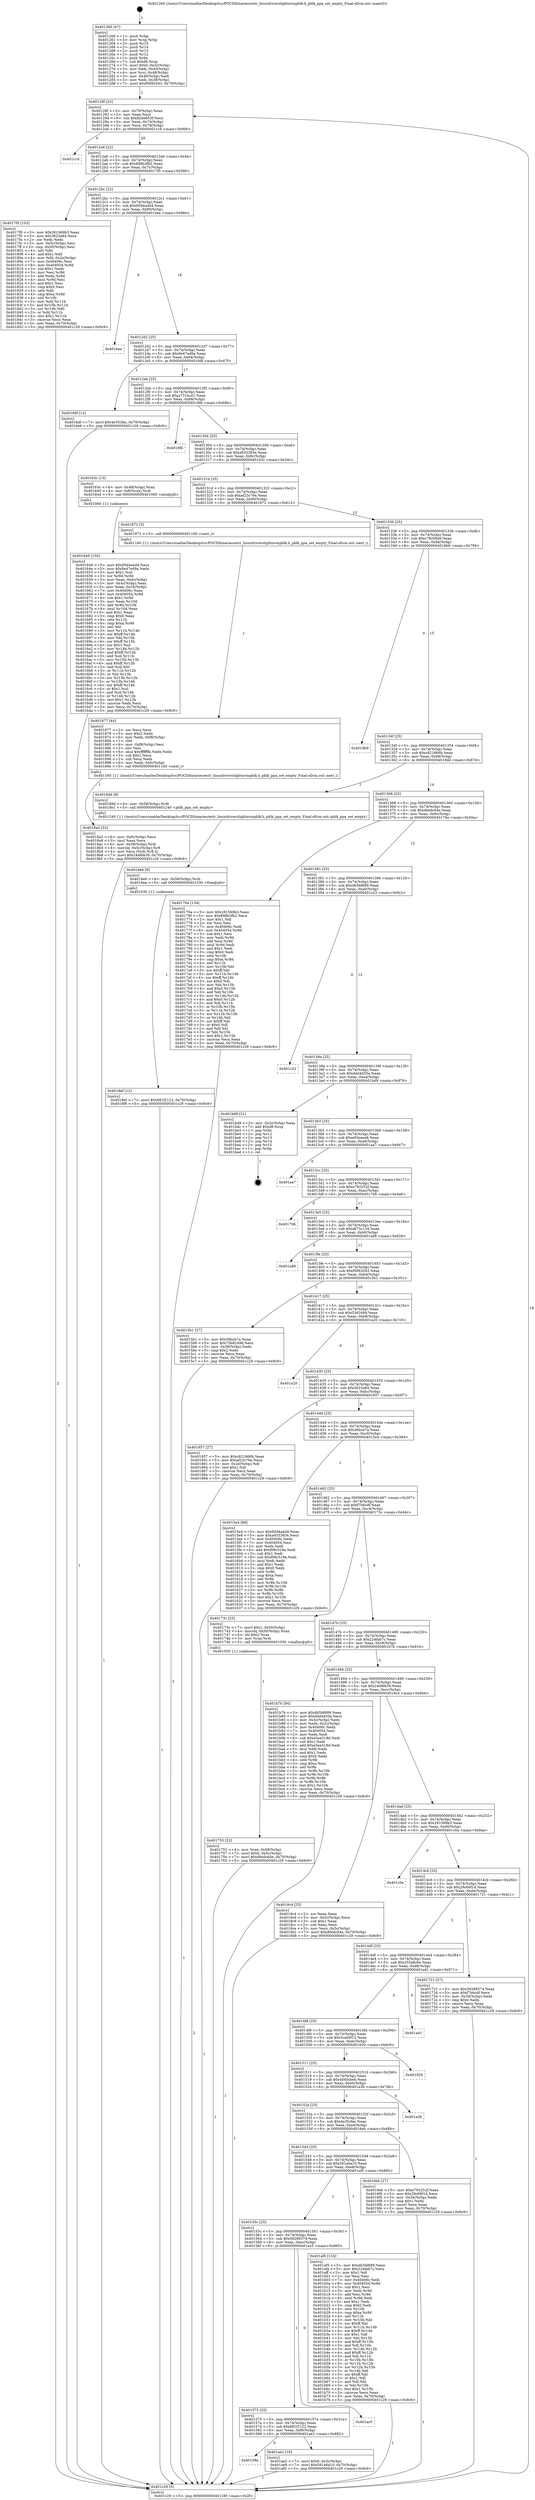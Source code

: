 digraph "0x401260" {
  label = "0x401260 (/mnt/c/Users/mathe/Desktop/tcc/POCII/binaries/extr_linuxdriverslightnvmpblk.h_pblk_ppa_set_empty_Final-ollvm.out::main(0))"
  labelloc = "t"
  node[shape=record]

  Entry [label="",width=0.3,height=0.3,shape=circle,fillcolor=black,style=filled]
  "0x40128f" [label="{
     0x40128f [23]\l
     | [instrs]\l
     &nbsp;&nbsp;0x40128f \<+3\>: mov -0x70(%rbp),%eax\l
     &nbsp;&nbsp;0x401292 \<+2\>: mov %eax,%ecx\l
     &nbsp;&nbsp;0x401294 \<+6\>: sub $0x82eb653f,%ecx\l
     &nbsp;&nbsp;0x40129a \<+3\>: mov %eax,-0x74(%rbp)\l
     &nbsp;&nbsp;0x40129d \<+3\>: mov %ecx,-0x78(%rbp)\l
     &nbsp;&nbsp;0x4012a0 \<+6\>: je 0000000000401c16 \<main+0x9b6\>\l
  }"]
  "0x401c16" [label="{
     0x401c16\l
  }", style=dashed]
  "0x4012a6" [label="{
     0x4012a6 [22]\l
     | [instrs]\l
     &nbsp;&nbsp;0x4012a6 \<+5\>: jmp 00000000004012ab \<main+0x4b\>\l
     &nbsp;&nbsp;0x4012ab \<+3\>: mov -0x74(%rbp),%eax\l
     &nbsp;&nbsp;0x4012ae \<+5\>: sub $0x898b3fb2,%eax\l
     &nbsp;&nbsp;0x4012b3 \<+3\>: mov %eax,-0x7c(%rbp)\l
     &nbsp;&nbsp;0x4012b6 \<+6\>: je 00000000004017f0 \<main+0x590\>\l
  }"]
  Exit [label="",width=0.3,height=0.3,shape=circle,fillcolor=black,style=filled,peripheries=2]
  "0x4017f0" [label="{
     0x4017f0 [103]\l
     | [instrs]\l
     &nbsp;&nbsp;0x4017f0 \<+5\>: mov $0x281569b3,%eax\l
     &nbsp;&nbsp;0x4017f5 \<+5\>: mov $0x3625a84,%ecx\l
     &nbsp;&nbsp;0x4017fa \<+2\>: xor %edx,%edx\l
     &nbsp;&nbsp;0x4017fc \<+3\>: mov -0x5c(%rbp),%esi\l
     &nbsp;&nbsp;0x4017ff \<+3\>: cmp -0x50(%rbp),%esi\l
     &nbsp;&nbsp;0x401802 \<+4\>: setl %dil\l
     &nbsp;&nbsp;0x401806 \<+4\>: and $0x1,%dil\l
     &nbsp;&nbsp;0x40180a \<+4\>: mov %dil,-0x2e(%rbp)\l
     &nbsp;&nbsp;0x40180e \<+7\>: mov 0x40406c,%esi\l
     &nbsp;&nbsp;0x401815 \<+8\>: mov 0x404054,%r8d\l
     &nbsp;&nbsp;0x40181d \<+3\>: sub $0x1,%edx\l
     &nbsp;&nbsp;0x401820 \<+3\>: mov %esi,%r9d\l
     &nbsp;&nbsp;0x401823 \<+3\>: add %edx,%r9d\l
     &nbsp;&nbsp;0x401826 \<+4\>: imul %r9d,%esi\l
     &nbsp;&nbsp;0x40182a \<+3\>: and $0x1,%esi\l
     &nbsp;&nbsp;0x40182d \<+3\>: cmp $0x0,%esi\l
     &nbsp;&nbsp;0x401830 \<+4\>: sete %dil\l
     &nbsp;&nbsp;0x401834 \<+4\>: cmp $0xa,%r8d\l
     &nbsp;&nbsp;0x401838 \<+4\>: setl %r10b\l
     &nbsp;&nbsp;0x40183c \<+3\>: mov %dil,%r11b\l
     &nbsp;&nbsp;0x40183f \<+3\>: and %r10b,%r11b\l
     &nbsp;&nbsp;0x401842 \<+3\>: xor %r10b,%dil\l
     &nbsp;&nbsp;0x401845 \<+3\>: or %dil,%r11b\l
     &nbsp;&nbsp;0x401848 \<+4\>: test $0x1,%r11b\l
     &nbsp;&nbsp;0x40184c \<+3\>: cmovne %ecx,%eax\l
     &nbsp;&nbsp;0x40184f \<+3\>: mov %eax,-0x70(%rbp)\l
     &nbsp;&nbsp;0x401852 \<+5\>: jmp 0000000000401c29 \<main+0x9c9\>\l
  }"]
  "0x4012bc" [label="{
     0x4012bc [22]\l
     | [instrs]\l
     &nbsp;&nbsp;0x4012bc \<+5\>: jmp 00000000004012c1 \<main+0x61\>\l
     &nbsp;&nbsp;0x4012c1 \<+3\>: mov -0x74(%rbp),%eax\l
     &nbsp;&nbsp;0x4012c4 \<+5\>: sub $0x95d4a4d4,%eax\l
     &nbsp;&nbsp;0x4012c9 \<+3\>: mov %eax,-0x80(%rbp)\l
     &nbsp;&nbsp;0x4012cc \<+6\>: je 0000000000401bee \<main+0x98e\>\l
  }"]
  "0x40158e" [label="{
     0x40158e\l
  }", style=dashed]
  "0x401bee" [label="{
     0x401bee\l
  }", style=dashed]
  "0x4012d2" [label="{
     0x4012d2 [25]\l
     | [instrs]\l
     &nbsp;&nbsp;0x4012d2 \<+5\>: jmp 00000000004012d7 \<main+0x77\>\l
     &nbsp;&nbsp;0x4012d7 \<+3\>: mov -0x74(%rbp),%eax\l
     &nbsp;&nbsp;0x4012da \<+5\>: sub $0x9e47ed9a,%eax\l
     &nbsp;&nbsp;0x4012df \<+6\>: mov %eax,-0x84(%rbp)\l
     &nbsp;&nbsp;0x4012e5 \<+6\>: je 00000000004016df \<main+0x47f\>\l
  }"]
  "0x401ae2" [label="{
     0x401ae2 [19]\l
     | [instrs]\l
     &nbsp;&nbsp;0x401ae2 \<+7\>: movl $0x0,-0x3c(%rbp)\l
     &nbsp;&nbsp;0x401ae9 \<+7\>: movl $0x591a6a10,-0x70(%rbp)\l
     &nbsp;&nbsp;0x401af0 \<+5\>: jmp 0000000000401c29 \<main+0x9c9\>\l
  }"]
  "0x4016df" [label="{
     0x4016df [12]\l
     | [instrs]\l
     &nbsp;&nbsp;0x4016df \<+7\>: movl $0x4e35cfac,-0x70(%rbp)\l
     &nbsp;&nbsp;0x4016e6 \<+5\>: jmp 0000000000401c29 \<main+0x9c9\>\l
  }"]
  "0x4012eb" [label="{
     0x4012eb [25]\l
     | [instrs]\l
     &nbsp;&nbsp;0x4012eb \<+5\>: jmp 00000000004012f0 \<main+0x90\>\l
     &nbsp;&nbsp;0x4012f0 \<+3\>: mov -0x74(%rbp),%eax\l
     &nbsp;&nbsp;0x4012f3 \<+5\>: sub $0xa731bcd1,%eax\l
     &nbsp;&nbsp;0x4012f8 \<+6\>: mov %eax,-0x88(%rbp)\l
     &nbsp;&nbsp;0x4012fe \<+6\>: je 00000000004018fb \<main+0x69b\>\l
  }"]
  "0x401575" [label="{
     0x401575 [25]\l
     | [instrs]\l
     &nbsp;&nbsp;0x401575 \<+5\>: jmp 000000000040157a \<main+0x31a\>\l
     &nbsp;&nbsp;0x40157a \<+3\>: mov -0x74(%rbp),%eax\l
     &nbsp;&nbsp;0x40157d \<+5\>: sub $0x681f2122,%eax\l
     &nbsp;&nbsp;0x401582 \<+6\>: mov %eax,-0xf0(%rbp)\l
     &nbsp;&nbsp;0x401588 \<+6\>: je 0000000000401ae2 \<main+0x882\>\l
  }"]
  "0x4018fb" [label="{
     0x4018fb\l
  }", style=dashed]
  "0x401304" [label="{
     0x401304 [25]\l
     | [instrs]\l
     &nbsp;&nbsp;0x401304 \<+5\>: jmp 0000000000401309 \<main+0xa9\>\l
     &nbsp;&nbsp;0x401309 \<+3\>: mov -0x74(%rbp),%eax\l
     &nbsp;&nbsp;0x40130c \<+5\>: sub $0xa933383e,%eax\l
     &nbsp;&nbsp;0x401311 \<+6\>: mov %eax,-0x8c(%rbp)\l
     &nbsp;&nbsp;0x401317 \<+6\>: je 000000000040163c \<main+0x3dc\>\l
  }"]
  "0x401ac5" [label="{
     0x401ac5\l
  }", style=dashed]
  "0x40163c" [label="{
     0x40163c [13]\l
     | [instrs]\l
     &nbsp;&nbsp;0x40163c \<+4\>: mov -0x48(%rbp),%rax\l
     &nbsp;&nbsp;0x401640 \<+4\>: mov 0x8(%rax),%rdi\l
     &nbsp;&nbsp;0x401644 \<+5\>: call 0000000000401060 \<atoi@plt\>\l
     | [calls]\l
     &nbsp;&nbsp;0x401060 \{1\} (unknown)\l
  }"]
  "0x40131d" [label="{
     0x40131d [25]\l
     | [instrs]\l
     &nbsp;&nbsp;0x40131d \<+5\>: jmp 0000000000401322 \<main+0xc2\>\l
     &nbsp;&nbsp;0x401322 \<+3\>: mov -0x74(%rbp),%eax\l
     &nbsp;&nbsp;0x401325 \<+5\>: sub $0xaf23c76e,%eax\l
     &nbsp;&nbsp;0x40132a \<+6\>: mov %eax,-0x90(%rbp)\l
     &nbsp;&nbsp;0x401330 \<+6\>: je 0000000000401872 \<main+0x612\>\l
  }"]
  "0x40155c" [label="{
     0x40155c [25]\l
     | [instrs]\l
     &nbsp;&nbsp;0x40155c \<+5\>: jmp 0000000000401561 \<main+0x301\>\l
     &nbsp;&nbsp;0x401561 \<+3\>: mov -0x74(%rbp),%eax\l
     &nbsp;&nbsp;0x401564 \<+5\>: sub $0x59289374,%eax\l
     &nbsp;&nbsp;0x401569 \<+6\>: mov %eax,-0xec(%rbp)\l
     &nbsp;&nbsp;0x40156f \<+6\>: je 0000000000401ac5 \<main+0x865\>\l
  }"]
  "0x401872" [label="{
     0x401872 [5]\l
     | [instrs]\l
     &nbsp;&nbsp;0x401872 \<+5\>: call 0000000000401160 \<next_i\>\l
     | [calls]\l
     &nbsp;&nbsp;0x401160 \{1\} (/mnt/c/Users/mathe/Desktop/tcc/POCII/binaries/extr_linuxdriverslightnvmpblk.h_pblk_ppa_set_empty_Final-ollvm.out::next_i)\l
  }"]
  "0x401336" [label="{
     0x401336 [25]\l
     | [instrs]\l
     &nbsp;&nbsp;0x401336 \<+5\>: jmp 000000000040133b \<main+0xdb\>\l
     &nbsp;&nbsp;0x40133b \<+3\>: mov -0x74(%rbp),%eax\l
     &nbsp;&nbsp;0x40133e \<+5\>: sub $0xc78c09a9,%eax\l
     &nbsp;&nbsp;0x401343 \<+6\>: mov %eax,-0x94(%rbp)\l
     &nbsp;&nbsp;0x401349 \<+6\>: je 00000000004019b9 \<main+0x759\>\l
  }"]
  "0x401af5" [label="{
     0x401af5 [134]\l
     | [instrs]\l
     &nbsp;&nbsp;0x401af5 \<+5\>: mov $0xdb5bf689,%eax\l
     &nbsp;&nbsp;0x401afa \<+5\>: mov $0x224fab7c,%ecx\l
     &nbsp;&nbsp;0x401aff \<+2\>: mov $0x1,%dl\l
     &nbsp;&nbsp;0x401b01 \<+2\>: xor %esi,%esi\l
     &nbsp;&nbsp;0x401b03 \<+7\>: mov 0x40406c,%edi\l
     &nbsp;&nbsp;0x401b0a \<+8\>: mov 0x404054,%r8d\l
     &nbsp;&nbsp;0x401b12 \<+3\>: sub $0x1,%esi\l
     &nbsp;&nbsp;0x401b15 \<+3\>: mov %edi,%r9d\l
     &nbsp;&nbsp;0x401b18 \<+3\>: add %esi,%r9d\l
     &nbsp;&nbsp;0x401b1b \<+4\>: imul %r9d,%edi\l
     &nbsp;&nbsp;0x401b1f \<+3\>: and $0x1,%edi\l
     &nbsp;&nbsp;0x401b22 \<+3\>: cmp $0x0,%edi\l
     &nbsp;&nbsp;0x401b25 \<+4\>: sete %r10b\l
     &nbsp;&nbsp;0x401b29 \<+4\>: cmp $0xa,%r8d\l
     &nbsp;&nbsp;0x401b2d \<+4\>: setl %r11b\l
     &nbsp;&nbsp;0x401b31 \<+3\>: mov %r10b,%bl\l
     &nbsp;&nbsp;0x401b34 \<+3\>: xor $0xff,%bl\l
     &nbsp;&nbsp;0x401b37 \<+3\>: mov %r11b,%r14b\l
     &nbsp;&nbsp;0x401b3a \<+4\>: xor $0xff,%r14b\l
     &nbsp;&nbsp;0x401b3e \<+3\>: xor $0x1,%dl\l
     &nbsp;&nbsp;0x401b41 \<+3\>: mov %bl,%r15b\l
     &nbsp;&nbsp;0x401b44 \<+4\>: and $0xff,%r15b\l
     &nbsp;&nbsp;0x401b48 \<+3\>: and %dl,%r10b\l
     &nbsp;&nbsp;0x401b4b \<+3\>: mov %r14b,%r12b\l
     &nbsp;&nbsp;0x401b4e \<+4\>: and $0xff,%r12b\l
     &nbsp;&nbsp;0x401b52 \<+3\>: and %dl,%r11b\l
     &nbsp;&nbsp;0x401b55 \<+3\>: or %r10b,%r15b\l
     &nbsp;&nbsp;0x401b58 \<+3\>: or %r11b,%r12b\l
     &nbsp;&nbsp;0x401b5b \<+3\>: xor %r12b,%r15b\l
     &nbsp;&nbsp;0x401b5e \<+3\>: or %r14b,%bl\l
     &nbsp;&nbsp;0x401b61 \<+3\>: xor $0xff,%bl\l
     &nbsp;&nbsp;0x401b64 \<+3\>: or $0x1,%dl\l
     &nbsp;&nbsp;0x401b67 \<+2\>: and %dl,%bl\l
     &nbsp;&nbsp;0x401b69 \<+3\>: or %bl,%r15b\l
     &nbsp;&nbsp;0x401b6c \<+4\>: test $0x1,%r15b\l
     &nbsp;&nbsp;0x401b70 \<+3\>: cmovne %ecx,%eax\l
     &nbsp;&nbsp;0x401b73 \<+3\>: mov %eax,-0x70(%rbp)\l
     &nbsp;&nbsp;0x401b76 \<+5\>: jmp 0000000000401c29 \<main+0x9c9\>\l
  }"]
  "0x4019b9" [label="{
     0x4019b9\l
  }", style=dashed]
  "0x40134f" [label="{
     0x40134f [25]\l
     | [instrs]\l
     &nbsp;&nbsp;0x40134f \<+5\>: jmp 0000000000401354 \<main+0xf4\>\l
     &nbsp;&nbsp;0x401354 \<+3\>: mov -0x74(%rbp),%eax\l
     &nbsp;&nbsp;0x401357 \<+5\>: sub $0xc821866b,%eax\l
     &nbsp;&nbsp;0x40135c \<+6\>: mov %eax,-0x98(%rbp)\l
     &nbsp;&nbsp;0x401362 \<+6\>: je 00000000004018dd \<main+0x67d\>\l
  }"]
  "0x4018ef" [label="{
     0x4018ef [12]\l
     | [instrs]\l
     &nbsp;&nbsp;0x4018ef \<+7\>: movl $0x681f2122,-0x70(%rbp)\l
     &nbsp;&nbsp;0x4018f6 \<+5\>: jmp 0000000000401c29 \<main+0x9c9\>\l
  }"]
  "0x4018dd" [label="{
     0x4018dd [9]\l
     | [instrs]\l
     &nbsp;&nbsp;0x4018dd \<+4\>: mov -0x58(%rbp),%rdi\l
     &nbsp;&nbsp;0x4018e1 \<+5\>: call 0000000000401240 \<pblk_ppa_set_empty\>\l
     | [calls]\l
     &nbsp;&nbsp;0x401240 \{1\} (/mnt/c/Users/mathe/Desktop/tcc/POCII/binaries/extr_linuxdriverslightnvmpblk.h_pblk_ppa_set_empty_Final-ollvm.out::pblk_ppa_set_empty)\l
  }"]
  "0x401368" [label="{
     0x401368 [25]\l
     | [instrs]\l
     &nbsp;&nbsp;0x401368 \<+5\>: jmp 000000000040136d \<main+0x10d\>\l
     &nbsp;&nbsp;0x40136d \<+3\>: mov -0x74(%rbp),%eax\l
     &nbsp;&nbsp;0x401370 \<+5\>: sub $0xd6edc64e,%eax\l
     &nbsp;&nbsp;0x401375 \<+6\>: mov %eax,-0x9c(%rbp)\l
     &nbsp;&nbsp;0x40137b \<+6\>: je 000000000040176a \<main+0x50a\>\l
  }"]
  "0x4018e6" [label="{
     0x4018e6 [9]\l
     | [instrs]\l
     &nbsp;&nbsp;0x4018e6 \<+4\>: mov -0x58(%rbp),%rdi\l
     &nbsp;&nbsp;0x4018ea \<+5\>: call 0000000000401030 \<free@plt\>\l
     | [calls]\l
     &nbsp;&nbsp;0x401030 \{1\} (unknown)\l
  }"]
  "0x40176a" [label="{
     0x40176a [134]\l
     | [instrs]\l
     &nbsp;&nbsp;0x40176a \<+5\>: mov $0x281569b3,%eax\l
     &nbsp;&nbsp;0x40176f \<+5\>: mov $0x898b3fb2,%ecx\l
     &nbsp;&nbsp;0x401774 \<+2\>: mov $0x1,%dl\l
     &nbsp;&nbsp;0x401776 \<+2\>: xor %esi,%esi\l
     &nbsp;&nbsp;0x401778 \<+7\>: mov 0x40406c,%edi\l
     &nbsp;&nbsp;0x40177f \<+8\>: mov 0x404054,%r8d\l
     &nbsp;&nbsp;0x401787 \<+3\>: sub $0x1,%esi\l
     &nbsp;&nbsp;0x40178a \<+3\>: mov %edi,%r9d\l
     &nbsp;&nbsp;0x40178d \<+3\>: add %esi,%r9d\l
     &nbsp;&nbsp;0x401790 \<+4\>: imul %r9d,%edi\l
     &nbsp;&nbsp;0x401794 \<+3\>: and $0x1,%edi\l
     &nbsp;&nbsp;0x401797 \<+3\>: cmp $0x0,%edi\l
     &nbsp;&nbsp;0x40179a \<+4\>: sete %r10b\l
     &nbsp;&nbsp;0x40179e \<+4\>: cmp $0xa,%r8d\l
     &nbsp;&nbsp;0x4017a2 \<+4\>: setl %r11b\l
     &nbsp;&nbsp;0x4017a6 \<+3\>: mov %r10b,%bl\l
     &nbsp;&nbsp;0x4017a9 \<+3\>: xor $0xff,%bl\l
     &nbsp;&nbsp;0x4017ac \<+3\>: mov %r11b,%r14b\l
     &nbsp;&nbsp;0x4017af \<+4\>: xor $0xff,%r14b\l
     &nbsp;&nbsp;0x4017b3 \<+3\>: xor $0x0,%dl\l
     &nbsp;&nbsp;0x4017b6 \<+3\>: mov %bl,%r15b\l
     &nbsp;&nbsp;0x4017b9 \<+4\>: and $0x0,%r15b\l
     &nbsp;&nbsp;0x4017bd \<+3\>: and %dl,%r10b\l
     &nbsp;&nbsp;0x4017c0 \<+3\>: mov %r14b,%r12b\l
     &nbsp;&nbsp;0x4017c3 \<+4\>: and $0x0,%r12b\l
     &nbsp;&nbsp;0x4017c7 \<+3\>: and %dl,%r11b\l
     &nbsp;&nbsp;0x4017ca \<+3\>: or %r10b,%r15b\l
     &nbsp;&nbsp;0x4017cd \<+3\>: or %r11b,%r12b\l
     &nbsp;&nbsp;0x4017d0 \<+3\>: xor %r12b,%r15b\l
     &nbsp;&nbsp;0x4017d3 \<+3\>: or %r14b,%bl\l
     &nbsp;&nbsp;0x4017d6 \<+3\>: xor $0xff,%bl\l
     &nbsp;&nbsp;0x4017d9 \<+3\>: or $0x0,%dl\l
     &nbsp;&nbsp;0x4017dc \<+2\>: and %dl,%bl\l
     &nbsp;&nbsp;0x4017de \<+3\>: or %bl,%r15b\l
     &nbsp;&nbsp;0x4017e1 \<+4\>: test $0x1,%r15b\l
     &nbsp;&nbsp;0x4017e5 \<+3\>: cmovne %ecx,%eax\l
     &nbsp;&nbsp;0x4017e8 \<+3\>: mov %eax,-0x70(%rbp)\l
     &nbsp;&nbsp;0x4017eb \<+5\>: jmp 0000000000401c29 \<main+0x9c9\>\l
  }"]
  "0x401381" [label="{
     0x401381 [25]\l
     | [instrs]\l
     &nbsp;&nbsp;0x401381 \<+5\>: jmp 0000000000401386 \<main+0x126\>\l
     &nbsp;&nbsp;0x401386 \<+3\>: mov -0x74(%rbp),%eax\l
     &nbsp;&nbsp;0x401389 \<+5\>: sub $0xdb5bf689,%eax\l
     &nbsp;&nbsp;0x40138e \<+6\>: mov %eax,-0xa0(%rbp)\l
     &nbsp;&nbsp;0x401394 \<+6\>: je 0000000000401c22 \<main+0x9c2\>\l
  }"]
  "0x4018a3" [label="{
     0x4018a3 [33]\l
     | [instrs]\l
     &nbsp;&nbsp;0x4018a3 \<+6\>: mov -0xfc(%rbp),%ecx\l
     &nbsp;&nbsp;0x4018a9 \<+3\>: imul %eax,%ecx\l
     &nbsp;&nbsp;0x4018ac \<+4\>: mov -0x58(%rbp),%rdi\l
     &nbsp;&nbsp;0x4018b0 \<+4\>: movslq -0x5c(%rbp),%r8\l
     &nbsp;&nbsp;0x4018b4 \<+4\>: mov %ecx,(%rdi,%r8,4)\l
     &nbsp;&nbsp;0x4018b8 \<+7\>: movl $0x2448fe39,-0x70(%rbp)\l
     &nbsp;&nbsp;0x4018bf \<+5\>: jmp 0000000000401c29 \<main+0x9c9\>\l
  }"]
  "0x401c22" [label="{
     0x401c22\l
  }", style=dashed]
  "0x40139a" [label="{
     0x40139a [25]\l
     | [instrs]\l
     &nbsp;&nbsp;0x40139a \<+5\>: jmp 000000000040139f \<main+0x13f\>\l
     &nbsp;&nbsp;0x40139f \<+3\>: mov -0x74(%rbp),%eax\l
     &nbsp;&nbsp;0x4013a2 \<+5\>: sub $0xddd4d35a,%eax\l
     &nbsp;&nbsp;0x4013a7 \<+6\>: mov %eax,-0xa4(%rbp)\l
     &nbsp;&nbsp;0x4013ad \<+6\>: je 0000000000401bd9 \<main+0x979\>\l
  }"]
  "0x401877" [label="{
     0x401877 [44]\l
     | [instrs]\l
     &nbsp;&nbsp;0x401877 \<+2\>: xor %ecx,%ecx\l
     &nbsp;&nbsp;0x401879 \<+5\>: mov $0x2,%edx\l
     &nbsp;&nbsp;0x40187e \<+6\>: mov %edx,-0xf8(%rbp)\l
     &nbsp;&nbsp;0x401884 \<+1\>: cltd\l
     &nbsp;&nbsp;0x401885 \<+6\>: mov -0xf8(%rbp),%esi\l
     &nbsp;&nbsp;0x40188b \<+2\>: idiv %esi\l
     &nbsp;&nbsp;0x40188d \<+6\>: imul $0xfffffffe,%edx,%edx\l
     &nbsp;&nbsp;0x401893 \<+3\>: sub $0x1,%ecx\l
     &nbsp;&nbsp;0x401896 \<+2\>: sub %ecx,%edx\l
     &nbsp;&nbsp;0x401898 \<+6\>: mov %edx,-0xfc(%rbp)\l
     &nbsp;&nbsp;0x40189e \<+5\>: call 0000000000401160 \<next_i\>\l
     | [calls]\l
     &nbsp;&nbsp;0x401160 \{1\} (/mnt/c/Users/mathe/Desktop/tcc/POCII/binaries/extr_linuxdriverslightnvmpblk.h_pblk_ppa_set_empty_Final-ollvm.out::next_i)\l
  }"]
  "0x401bd9" [label="{
     0x401bd9 [21]\l
     | [instrs]\l
     &nbsp;&nbsp;0x401bd9 \<+3\>: mov -0x2c(%rbp),%eax\l
     &nbsp;&nbsp;0x401bdc \<+7\>: add $0xd8,%rsp\l
     &nbsp;&nbsp;0x401be3 \<+1\>: pop %rbx\l
     &nbsp;&nbsp;0x401be4 \<+2\>: pop %r12\l
     &nbsp;&nbsp;0x401be6 \<+2\>: pop %r13\l
     &nbsp;&nbsp;0x401be8 \<+2\>: pop %r14\l
     &nbsp;&nbsp;0x401bea \<+2\>: pop %r15\l
     &nbsp;&nbsp;0x401bec \<+1\>: pop %rbp\l
     &nbsp;&nbsp;0x401bed \<+1\>: ret\l
  }"]
  "0x4013b3" [label="{
     0x4013b3 [25]\l
     | [instrs]\l
     &nbsp;&nbsp;0x4013b3 \<+5\>: jmp 00000000004013b8 \<main+0x158\>\l
     &nbsp;&nbsp;0x4013b8 \<+3\>: mov -0x74(%rbp),%eax\l
     &nbsp;&nbsp;0x4013bb \<+5\>: sub $0xe05eeea8,%eax\l
     &nbsp;&nbsp;0x4013c0 \<+6\>: mov %eax,-0xa8(%rbp)\l
     &nbsp;&nbsp;0x4013c6 \<+6\>: je 0000000000401aa7 \<main+0x847\>\l
  }"]
  "0x401753" [label="{
     0x401753 [23]\l
     | [instrs]\l
     &nbsp;&nbsp;0x401753 \<+4\>: mov %rax,-0x58(%rbp)\l
     &nbsp;&nbsp;0x401757 \<+7\>: movl $0x0,-0x5c(%rbp)\l
     &nbsp;&nbsp;0x40175e \<+7\>: movl $0xd6edc64e,-0x70(%rbp)\l
     &nbsp;&nbsp;0x401765 \<+5\>: jmp 0000000000401c29 \<main+0x9c9\>\l
  }"]
  "0x401aa7" [label="{
     0x401aa7\l
  }", style=dashed]
  "0x4013cc" [label="{
     0x4013cc [25]\l
     | [instrs]\l
     &nbsp;&nbsp;0x4013cc \<+5\>: jmp 00000000004013d1 \<main+0x171\>\l
     &nbsp;&nbsp;0x4013d1 \<+3\>: mov -0x74(%rbp),%eax\l
     &nbsp;&nbsp;0x4013d4 \<+5\>: sub $0xe793252f,%eax\l
     &nbsp;&nbsp;0x4013d9 \<+6\>: mov %eax,-0xac(%rbp)\l
     &nbsp;&nbsp;0x4013df \<+6\>: je 0000000000401706 \<main+0x4a6\>\l
  }"]
  "0x401543" [label="{
     0x401543 [25]\l
     | [instrs]\l
     &nbsp;&nbsp;0x401543 \<+5\>: jmp 0000000000401548 \<main+0x2e8\>\l
     &nbsp;&nbsp;0x401548 \<+3\>: mov -0x74(%rbp),%eax\l
     &nbsp;&nbsp;0x40154b \<+5\>: sub $0x591a6a10,%eax\l
     &nbsp;&nbsp;0x401550 \<+6\>: mov %eax,-0xe8(%rbp)\l
     &nbsp;&nbsp;0x401556 \<+6\>: je 0000000000401af5 \<main+0x895\>\l
  }"]
  "0x401706" [label="{
     0x401706\l
  }", style=dashed]
  "0x4013e5" [label="{
     0x4013e5 [25]\l
     | [instrs]\l
     &nbsp;&nbsp;0x4013e5 \<+5\>: jmp 00000000004013ea \<main+0x18a\>\l
     &nbsp;&nbsp;0x4013ea \<+3\>: mov -0x74(%rbp),%eax\l
     &nbsp;&nbsp;0x4013ed \<+5\>: sub $0xe973c134,%eax\l
     &nbsp;&nbsp;0x4013f2 \<+6\>: mov %eax,-0xb0(%rbp)\l
     &nbsp;&nbsp;0x4013f8 \<+6\>: je 0000000000401a88 \<main+0x828\>\l
  }"]
  "0x4016eb" [label="{
     0x4016eb [27]\l
     | [instrs]\l
     &nbsp;&nbsp;0x4016eb \<+5\>: mov $0xe793252f,%eax\l
     &nbsp;&nbsp;0x4016f0 \<+5\>: mov $0x29c69f1d,%ecx\l
     &nbsp;&nbsp;0x4016f5 \<+3\>: mov -0x34(%rbp),%edx\l
     &nbsp;&nbsp;0x4016f8 \<+3\>: cmp $0x1,%edx\l
     &nbsp;&nbsp;0x4016fb \<+3\>: cmovl %ecx,%eax\l
     &nbsp;&nbsp;0x4016fe \<+3\>: mov %eax,-0x70(%rbp)\l
     &nbsp;&nbsp;0x401701 \<+5\>: jmp 0000000000401c29 \<main+0x9c9\>\l
  }"]
  "0x401a88" [label="{
     0x401a88\l
  }", style=dashed]
  "0x4013fe" [label="{
     0x4013fe [25]\l
     | [instrs]\l
     &nbsp;&nbsp;0x4013fe \<+5\>: jmp 0000000000401403 \<main+0x1a3\>\l
     &nbsp;&nbsp;0x401403 \<+3\>: mov -0x74(%rbp),%eax\l
     &nbsp;&nbsp;0x401406 \<+5\>: sub $0xf0892043,%eax\l
     &nbsp;&nbsp;0x40140b \<+6\>: mov %eax,-0xb4(%rbp)\l
     &nbsp;&nbsp;0x401411 \<+6\>: je 00000000004015b1 \<main+0x351\>\l
  }"]
  "0x40152a" [label="{
     0x40152a [25]\l
     | [instrs]\l
     &nbsp;&nbsp;0x40152a \<+5\>: jmp 000000000040152f \<main+0x2cf\>\l
     &nbsp;&nbsp;0x40152f \<+3\>: mov -0x74(%rbp),%eax\l
     &nbsp;&nbsp;0x401532 \<+5\>: sub $0x4e35cfac,%eax\l
     &nbsp;&nbsp;0x401537 \<+6\>: mov %eax,-0xe4(%rbp)\l
     &nbsp;&nbsp;0x40153d \<+6\>: je 00000000004016eb \<main+0x48b\>\l
  }"]
  "0x4015b1" [label="{
     0x4015b1 [27]\l
     | [instrs]\l
     &nbsp;&nbsp;0x4015b1 \<+5\>: mov $0x36bcb7a,%eax\l
     &nbsp;&nbsp;0x4015b6 \<+5\>: mov $0x73b82498,%ecx\l
     &nbsp;&nbsp;0x4015bb \<+3\>: mov -0x38(%rbp),%edx\l
     &nbsp;&nbsp;0x4015be \<+3\>: cmp $0x2,%edx\l
     &nbsp;&nbsp;0x4015c1 \<+3\>: cmovne %ecx,%eax\l
     &nbsp;&nbsp;0x4015c4 \<+3\>: mov %eax,-0x70(%rbp)\l
     &nbsp;&nbsp;0x4015c7 \<+5\>: jmp 0000000000401c29 \<main+0x9c9\>\l
  }"]
  "0x401417" [label="{
     0x401417 [25]\l
     | [instrs]\l
     &nbsp;&nbsp;0x401417 \<+5\>: jmp 000000000040141c \<main+0x1bc\>\l
     &nbsp;&nbsp;0x40141c \<+3\>: mov -0x74(%rbp),%eax\l
     &nbsp;&nbsp;0x40141f \<+5\>: sub $0xf1bf1694,%eax\l
     &nbsp;&nbsp;0x401424 \<+6\>: mov %eax,-0xb8(%rbp)\l
     &nbsp;&nbsp;0x40142a \<+6\>: je 0000000000401a20 \<main+0x7c0\>\l
  }"]
  "0x401c29" [label="{
     0x401c29 [5]\l
     | [instrs]\l
     &nbsp;&nbsp;0x401c29 \<+5\>: jmp 000000000040128f \<main+0x2f\>\l
  }"]
  "0x401260" [label="{
     0x401260 [47]\l
     | [instrs]\l
     &nbsp;&nbsp;0x401260 \<+1\>: push %rbp\l
     &nbsp;&nbsp;0x401261 \<+3\>: mov %rsp,%rbp\l
     &nbsp;&nbsp;0x401264 \<+2\>: push %r15\l
     &nbsp;&nbsp;0x401266 \<+2\>: push %r14\l
     &nbsp;&nbsp;0x401268 \<+2\>: push %r13\l
     &nbsp;&nbsp;0x40126a \<+2\>: push %r12\l
     &nbsp;&nbsp;0x40126c \<+1\>: push %rbx\l
     &nbsp;&nbsp;0x40126d \<+7\>: sub $0xd8,%rsp\l
     &nbsp;&nbsp;0x401274 \<+7\>: movl $0x0,-0x3c(%rbp)\l
     &nbsp;&nbsp;0x40127b \<+3\>: mov %edi,-0x40(%rbp)\l
     &nbsp;&nbsp;0x40127e \<+4\>: mov %rsi,-0x48(%rbp)\l
     &nbsp;&nbsp;0x401282 \<+3\>: mov -0x40(%rbp),%edi\l
     &nbsp;&nbsp;0x401285 \<+3\>: mov %edi,-0x38(%rbp)\l
     &nbsp;&nbsp;0x401288 \<+7\>: movl $0xf0892043,-0x70(%rbp)\l
  }"]
  "0x401a3b" [label="{
     0x401a3b\l
  }", style=dashed]
  "0x401a20" [label="{
     0x401a20\l
  }", style=dashed]
  "0x401430" [label="{
     0x401430 [25]\l
     | [instrs]\l
     &nbsp;&nbsp;0x401430 \<+5\>: jmp 0000000000401435 \<main+0x1d5\>\l
     &nbsp;&nbsp;0x401435 \<+3\>: mov -0x74(%rbp),%eax\l
     &nbsp;&nbsp;0x401438 \<+5\>: sub $0x3625a84,%eax\l
     &nbsp;&nbsp;0x40143d \<+6\>: mov %eax,-0xbc(%rbp)\l
     &nbsp;&nbsp;0x401443 \<+6\>: je 0000000000401857 \<main+0x5f7\>\l
  }"]
  "0x401511" [label="{
     0x401511 [25]\l
     | [instrs]\l
     &nbsp;&nbsp;0x401511 \<+5\>: jmp 0000000000401516 \<main+0x2b6\>\l
     &nbsp;&nbsp;0x401516 \<+3\>: mov -0x74(%rbp),%eax\l
     &nbsp;&nbsp;0x401519 \<+5\>: sub $0x4d45cbeb,%eax\l
     &nbsp;&nbsp;0x40151e \<+6\>: mov %eax,-0xe0(%rbp)\l
     &nbsp;&nbsp;0x401524 \<+6\>: je 0000000000401a3b \<main+0x7db\>\l
  }"]
  "0x401857" [label="{
     0x401857 [27]\l
     | [instrs]\l
     &nbsp;&nbsp;0x401857 \<+5\>: mov $0xc821866b,%eax\l
     &nbsp;&nbsp;0x40185c \<+5\>: mov $0xaf23c76e,%ecx\l
     &nbsp;&nbsp;0x401861 \<+3\>: mov -0x2e(%rbp),%dl\l
     &nbsp;&nbsp;0x401864 \<+3\>: test $0x1,%dl\l
     &nbsp;&nbsp;0x401867 \<+3\>: cmovne %ecx,%eax\l
     &nbsp;&nbsp;0x40186a \<+3\>: mov %eax,-0x70(%rbp)\l
     &nbsp;&nbsp;0x40186d \<+5\>: jmp 0000000000401c29 \<main+0x9c9\>\l
  }"]
  "0x401449" [label="{
     0x401449 [25]\l
     | [instrs]\l
     &nbsp;&nbsp;0x401449 \<+5\>: jmp 000000000040144e \<main+0x1ee\>\l
     &nbsp;&nbsp;0x40144e \<+3\>: mov -0x74(%rbp),%eax\l
     &nbsp;&nbsp;0x401451 \<+5\>: sub $0x36bcb7a,%eax\l
     &nbsp;&nbsp;0x401456 \<+6\>: mov %eax,-0xc0(%rbp)\l
     &nbsp;&nbsp;0x40145c \<+6\>: je 00000000004015e4 \<main+0x384\>\l
  }"]
  "0x401929" [label="{
     0x401929\l
  }", style=dashed]
  "0x4015e4" [label="{
     0x4015e4 [88]\l
     | [instrs]\l
     &nbsp;&nbsp;0x4015e4 \<+5\>: mov $0x95d4a4d4,%eax\l
     &nbsp;&nbsp;0x4015e9 \<+5\>: mov $0xa933383e,%ecx\l
     &nbsp;&nbsp;0x4015ee \<+7\>: mov 0x40406c,%edx\l
     &nbsp;&nbsp;0x4015f5 \<+7\>: mov 0x404054,%esi\l
     &nbsp;&nbsp;0x4015fc \<+2\>: mov %edx,%edi\l
     &nbsp;&nbsp;0x4015fe \<+6\>: add $0xf08c519e,%edi\l
     &nbsp;&nbsp;0x401604 \<+3\>: sub $0x1,%edi\l
     &nbsp;&nbsp;0x401607 \<+6\>: sub $0xf08c519e,%edi\l
     &nbsp;&nbsp;0x40160d \<+3\>: imul %edi,%edx\l
     &nbsp;&nbsp;0x401610 \<+3\>: and $0x1,%edx\l
     &nbsp;&nbsp;0x401613 \<+3\>: cmp $0x0,%edx\l
     &nbsp;&nbsp;0x401616 \<+4\>: sete %r8b\l
     &nbsp;&nbsp;0x40161a \<+3\>: cmp $0xa,%esi\l
     &nbsp;&nbsp;0x40161d \<+4\>: setl %r9b\l
     &nbsp;&nbsp;0x401621 \<+3\>: mov %r8b,%r10b\l
     &nbsp;&nbsp;0x401624 \<+3\>: and %r9b,%r10b\l
     &nbsp;&nbsp;0x401627 \<+3\>: xor %r9b,%r8b\l
     &nbsp;&nbsp;0x40162a \<+3\>: or %r8b,%r10b\l
     &nbsp;&nbsp;0x40162d \<+4\>: test $0x1,%r10b\l
     &nbsp;&nbsp;0x401631 \<+3\>: cmovne %ecx,%eax\l
     &nbsp;&nbsp;0x401634 \<+3\>: mov %eax,-0x70(%rbp)\l
     &nbsp;&nbsp;0x401637 \<+5\>: jmp 0000000000401c29 \<main+0x9c9\>\l
  }"]
  "0x401462" [label="{
     0x401462 [25]\l
     | [instrs]\l
     &nbsp;&nbsp;0x401462 \<+5\>: jmp 0000000000401467 \<main+0x207\>\l
     &nbsp;&nbsp;0x401467 \<+3\>: mov -0x74(%rbp),%eax\l
     &nbsp;&nbsp;0x40146a \<+5\>: sub $0xf7b6cdf,%eax\l
     &nbsp;&nbsp;0x40146f \<+6\>: mov %eax,-0xc4(%rbp)\l
     &nbsp;&nbsp;0x401475 \<+6\>: je 000000000040173c \<main+0x4dc\>\l
  }"]
  "0x401649" [label="{
     0x401649 [150]\l
     | [instrs]\l
     &nbsp;&nbsp;0x401649 \<+5\>: mov $0x95d4a4d4,%ecx\l
     &nbsp;&nbsp;0x40164e \<+5\>: mov $0x9e47ed9a,%edx\l
     &nbsp;&nbsp;0x401653 \<+3\>: mov $0x1,%sil\l
     &nbsp;&nbsp;0x401656 \<+3\>: xor %r8d,%r8d\l
     &nbsp;&nbsp;0x401659 \<+3\>: mov %eax,-0x4c(%rbp)\l
     &nbsp;&nbsp;0x40165c \<+3\>: mov -0x4c(%rbp),%eax\l
     &nbsp;&nbsp;0x40165f \<+3\>: mov %eax,-0x34(%rbp)\l
     &nbsp;&nbsp;0x401662 \<+7\>: mov 0x40406c,%eax\l
     &nbsp;&nbsp;0x401669 \<+8\>: mov 0x404054,%r9d\l
     &nbsp;&nbsp;0x401671 \<+4\>: sub $0x1,%r8d\l
     &nbsp;&nbsp;0x401675 \<+3\>: mov %eax,%r10d\l
     &nbsp;&nbsp;0x401678 \<+3\>: add %r8d,%r10d\l
     &nbsp;&nbsp;0x40167b \<+4\>: imul %r10d,%eax\l
     &nbsp;&nbsp;0x40167f \<+3\>: and $0x1,%eax\l
     &nbsp;&nbsp;0x401682 \<+3\>: cmp $0x0,%eax\l
     &nbsp;&nbsp;0x401685 \<+4\>: sete %r11b\l
     &nbsp;&nbsp;0x401689 \<+4\>: cmp $0xa,%r9d\l
     &nbsp;&nbsp;0x40168d \<+3\>: setl %bl\l
     &nbsp;&nbsp;0x401690 \<+3\>: mov %r11b,%r14b\l
     &nbsp;&nbsp;0x401693 \<+4\>: xor $0xff,%r14b\l
     &nbsp;&nbsp;0x401697 \<+3\>: mov %bl,%r15b\l
     &nbsp;&nbsp;0x40169a \<+4\>: xor $0xff,%r15b\l
     &nbsp;&nbsp;0x40169e \<+4\>: xor $0x1,%sil\l
     &nbsp;&nbsp;0x4016a2 \<+3\>: mov %r14b,%r12b\l
     &nbsp;&nbsp;0x4016a5 \<+4\>: and $0xff,%r12b\l
     &nbsp;&nbsp;0x4016a9 \<+3\>: and %sil,%r11b\l
     &nbsp;&nbsp;0x4016ac \<+3\>: mov %r15b,%r13b\l
     &nbsp;&nbsp;0x4016af \<+4\>: and $0xff,%r13b\l
     &nbsp;&nbsp;0x4016b3 \<+3\>: and %sil,%bl\l
     &nbsp;&nbsp;0x4016b6 \<+3\>: or %r11b,%r12b\l
     &nbsp;&nbsp;0x4016b9 \<+3\>: or %bl,%r13b\l
     &nbsp;&nbsp;0x4016bc \<+3\>: xor %r13b,%r12b\l
     &nbsp;&nbsp;0x4016bf \<+3\>: or %r15b,%r14b\l
     &nbsp;&nbsp;0x4016c2 \<+4\>: xor $0xff,%r14b\l
     &nbsp;&nbsp;0x4016c6 \<+4\>: or $0x1,%sil\l
     &nbsp;&nbsp;0x4016ca \<+3\>: and %sil,%r14b\l
     &nbsp;&nbsp;0x4016cd \<+3\>: or %r14b,%r12b\l
     &nbsp;&nbsp;0x4016d0 \<+4\>: test $0x1,%r12b\l
     &nbsp;&nbsp;0x4016d4 \<+3\>: cmovne %edx,%ecx\l
     &nbsp;&nbsp;0x4016d7 \<+3\>: mov %ecx,-0x70(%rbp)\l
     &nbsp;&nbsp;0x4016da \<+5\>: jmp 0000000000401c29 \<main+0x9c9\>\l
  }"]
  "0x4014f8" [label="{
     0x4014f8 [25]\l
     | [instrs]\l
     &nbsp;&nbsp;0x4014f8 \<+5\>: jmp 00000000004014fd \<main+0x29d\>\l
     &nbsp;&nbsp;0x4014fd \<+3\>: mov -0x74(%rbp),%eax\l
     &nbsp;&nbsp;0x401500 \<+5\>: sub $0x3ca09f12,%eax\l
     &nbsp;&nbsp;0x401505 \<+6\>: mov %eax,-0xdc(%rbp)\l
     &nbsp;&nbsp;0x40150b \<+6\>: je 0000000000401929 \<main+0x6c9\>\l
  }"]
  "0x40173c" [label="{
     0x40173c [23]\l
     | [instrs]\l
     &nbsp;&nbsp;0x40173c \<+7\>: movl $0x1,-0x50(%rbp)\l
     &nbsp;&nbsp;0x401743 \<+4\>: movslq -0x50(%rbp),%rax\l
     &nbsp;&nbsp;0x401747 \<+4\>: shl $0x2,%rax\l
     &nbsp;&nbsp;0x40174b \<+3\>: mov %rax,%rdi\l
     &nbsp;&nbsp;0x40174e \<+5\>: call 0000000000401050 \<malloc@plt\>\l
     | [calls]\l
     &nbsp;&nbsp;0x401050 \{1\} (unknown)\l
  }"]
  "0x40147b" [label="{
     0x40147b [25]\l
     | [instrs]\l
     &nbsp;&nbsp;0x40147b \<+5\>: jmp 0000000000401480 \<main+0x220\>\l
     &nbsp;&nbsp;0x401480 \<+3\>: mov -0x74(%rbp),%eax\l
     &nbsp;&nbsp;0x401483 \<+5\>: sub $0x224fab7c,%eax\l
     &nbsp;&nbsp;0x401488 \<+6\>: mov %eax,-0xc8(%rbp)\l
     &nbsp;&nbsp;0x40148e \<+6\>: je 0000000000401b7b \<main+0x91b\>\l
  }"]
  "0x401ad1" [label="{
     0x401ad1\l
  }", style=dashed]
  "0x401b7b" [label="{
     0x401b7b [94]\l
     | [instrs]\l
     &nbsp;&nbsp;0x401b7b \<+5\>: mov $0xdb5bf689,%eax\l
     &nbsp;&nbsp;0x401b80 \<+5\>: mov $0xddd4d35a,%ecx\l
     &nbsp;&nbsp;0x401b85 \<+3\>: mov -0x3c(%rbp),%edx\l
     &nbsp;&nbsp;0x401b88 \<+3\>: mov %edx,-0x2c(%rbp)\l
     &nbsp;&nbsp;0x401b8b \<+7\>: mov 0x40406c,%edx\l
     &nbsp;&nbsp;0x401b92 \<+7\>: mov 0x404054,%esi\l
     &nbsp;&nbsp;0x401b99 \<+2\>: mov %edx,%edi\l
     &nbsp;&nbsp;0x401b9b \<+6\>: sub $0xe5ea318d,%edi\l
     &nbsp;&nbsp;0x401ba1 \<+3\>: sub $0x1,%edi\l
     &nbsp;&nbsp;0x401ba4 \<+6\>: add $0xe5ea318d,%edi\l
     &nbsp;&nbsp;0x401baa \<+3\>: imul %edi,%edx\l
     &nbsp;&nbsp;0x401bad \<+3\>: and $0x1,%edx\l
     &nbsp;&nbsp;0x401bb0 \<+3\>: cmp $0x0,%edx\l
     &nbsp;&nbsp;0x401bb3 \<+4\>: sete %r8b\l
     &nbsp;&nbsp;0x401bb7 \<+3\>: cmp $0xa,%esi\l
     &nbsp;&nbsp;0x401bba \<+4\>: setl %r9b\l
     &nbsp;&nbsp;0x401bbe \<+3\>: mov %r8b,%r10b\l
     &nbsp;&nbsp;0x401bc1 \<+3\>: and %r9b,%r10b\l
     &nbsp;&nbsp;0x401bc4 \<+3\>: xor %r9b,%r8b\l
     &nbsp;&nbsp;0x401bc7 \<+3\>: or %r8b,%r10b\l
     &nbsp;&nbsp;0x401bca \<+4\>: test $0x1,%r10b\l
     &nbsp;&nbsp;0x401bce \<+3\>: cmovne %ecx,%eax\l
     &nbsp;&nbsp;0x401bd1 \<+3\>: mov %eax,-0x70(%rbp)\l
     &nbsp;&nbsp;0x401bd4 \<+5\>: jmp 0000000000401c29 \<main+0x9c9\>\l
  }"]
  "0x401494" [label="{
     0x401494 [25]\l
     | [instrs]\l
     &nbsp;&nbsp;0x401494 \<+5\>: jmp 0000000000401499 \<main+0x239\>\l
     &nbsp;&nbsp;0x401499 \<+3\>: mov -0x74(%rbp),%eax\l
     &nbsp;&nbsp;0x40149c \<+5\>: sub $0x2448fe39,%eax\l
     &nbsp;&nbsp;0x4014a1 \<+6\>: mov %eax,-0xcc(%rbp)\l
     &nbsp;&nbsp;0x4014a7 \<+6\>: je 00000000004018c4 \<main+0x664\>\l
  }"]
  "0x4014df" [label="{
     0x4014df [25]\l
     | [instrs]\l
     &nbsp;&nbsp;0x4014df \<+5\>: jmp 00000000004014e4 \<main+0x284\>\l
     &nbsp;&nbsp;0x4014e4 \<+3\>: mov -0x74(%rbp),%eax\l
     &nbsp;&nbsp;0x4014e7 \<+5\>: sub $0x355a8c6e,%eax\l
     &nbsp;&nbsp;0x4014ec \<+6\>: mov %eax,-0xd8(%rbp)\l
     &nbsp;&nbsp;0x4014f2 \<+6\>: je 0000000000401ad1 \<main+0x871\>\l
  }"]
  "0x4018c4" [label="{
     0x4018c4 [25]\l
     | [instrs]\l
     &nbsp;&nbsp;0x4018c4 \<+2\>: xor %eax,%eax\l
     &nbsp;&nbsp;0x4018c6 \<+3\>: mov -0x5c(%rbp),%ecx\l
     &nbsp;&nbsp;0x4018c9 \<+3\>: sub $0x1,%eax\l
     &nbsp;&nbsp;0x4018cc \<+2\>: sub %eax,%ecx\l
     &nbsp;&nbsp;0x4018ce \<+3\>: mov %ecx,-0x5c(%rbp)\l
     &nbsp;&nbsp;0x4018d1 \<+7\>: movl $0xd6edc64e,-0x70(%rbp)\l
     &nbsp;&nbsp;0x4018d8 \<+5\>: jmp 0000000000401c29 \<main+0x9c9\>\l
  }"]
  "0x4014ad" [label="{
     0x4014ad [25]\l
     | [instrs]\l
     &nbsp;&nbsp;0x4014ad \<+5\>: jmp 00000000004014b2 \<main+0x252\>\l
     &nbsp;&nbsp;0x4014b2 \<+3\>: mov -0x74(%rbp),%eax\l
     &nbsp;&nbsp;0x4014b5 \<+5\>: sub $0x281569b3,%eax\l
     &nbsp;&nbsp;0x4014ba \<+6\>: mov %eax,-0xd0(%rbp)\l
     &nbsp;&nbsp;0x4014c0 \<+6\>: je 0000000000401c0a \<main+0x9aa\>\l
  }"]
  "0x401721" [label="{
     0x401721 [27]\l
     | [instrs]\l
     &nbsp;&nbsp;0x401721 \<+5\>: mov $0x59289374,%eax\l
     &nbsp;&nbsp;0x401726 \<+5\>: mov $0xf7b6cdf,%ecx\l
     &nbsp;&nbsp;0x40172b \<+3\>: mov -0x34(%rbp),%edx\l
     &nbsp;&nbsp;0x40172e \<+3\>: cmp $0x0,%edx\l
     &nbsp;&nbsp;0x401731 \<+3\>: cmove %ecx,%eax\l
     &nbsp;&nbsp;0x401734 \<+3\>: mov %eax,-0x70(%rbp)\l
     &nbsp;&nbsp;0x401737 \<+5\>: jmp 0000000000401c29 \<main+0x9c9\>\l
  }"]
  "0x401c0a" [label="{
     0x401c0a\l
  }", style=dashed]
  "0x4014c6" [label="{
     0x4014c6 [25]\l
     | [instrs]\l
     &nbsp;&nbsp;0x4014c6 \<+5\>: jmp 00000000004014cb \<main+0x26b\>\l
     &nbsp;&nbsp;0x4014cb \<+3\>: mov -0x74(%rbp),%eax\l
     &nbsp;&nbsp;0x4014ce \<+5\>: sub $0x29c69f1d,%eax\l
     &nbsp;&nbsp;0x4014d3 \<+6\>: mov %eax,-0xd4(%rbp)\l
     &nbsp;&nbsp;0x4014d9 \<+6\>: je 0000000000401721 \<main+0x4c1\>\l
  }"]
  Entry -> "0x401260" [label=" 1"]
  "0x40128f" -> "0x401c16" [label=" 0"]
  "0x40128f" -> "0x4012a6" [label=" 20"]
  "0x401bd9" -> Exit [label=" 1"]
  "0x4012a6" -> "0x4017f0" [label=" 2"]
  "0x4012a6" -> "0x4012bc" [label=" 18"]
  "0x401b7b" -> "0x401c29" [label=" 1"]
  "0x4012bc" -> "0x401bee" [label=" 0"]
  "0x4012bc" -> "0x4012d2" [label=" 18"]
  "0x401af5" -> "0x401c29" [label=" 1"]
  "0x4012d2" -> "0x4016df" [label=" 1"]
  "0x4012d2" -> "0x4012eb" [label=" 17"]
  "0x401ae2" -> "0x401c29" [label=" 1"]
  "0x4012eb" -> "0x4018fb" [label=" 0"]
  "0x4012eb" -> "0x401304" [label=" 17"]
  "0x401575" -> "0x401ae2" [label=" 1"]
  "0x401304" -> "0x40163c" [label=" 1"]
  "0x401304" -> "0x40131d" [label=" 16"]
  "0x401575" -> "0x40158e" [label=" 0"]
  "0x40131d" -> "0x401872" [label=" 1"]
  "0x40131d" -> "0x401336" [label=" 15"]
  "0x40155c" -> "0x401ac5" [label=" 0"]
  "0x401336" -> "0x4019b9" [label=" 0"]
  "0x401336" -> "0x40134f" [label=" 15"]
  "0x40155c" -> "0x401575" [label=" 1"]
  "0x40134f" -> "0x4018dd" [label=" 1"]
  "0x40134f" -> "0x401368" [label=" 14"]
  "0x401543" -> "0x401af5" [label=" 1"]
  "0x401368" -> "0x40176a" [label=" 2"]
  "0x401368" -> "0x401381" [label=" 12"]
  "0x401543" -> "0x40155c" [label=" 1"]
  "0x401381" -> "0x401c22" [label=" 0"]
  "0x401381" -> "0x40139a" [label=" 12"]
  "0x4018ef" -> "0x401c29" [label=" 1"]
  "0x40139a" -> "0x401bd9" [label=" 1"]
  "0x40139a" -> "0x4013b3" [label=" 11"]
  "0x4018e6" -> "0x4018ef" [label=" 1"]
  "0x4013b3" -> "0x401aa7" [label=" 0"]
  "0x4013b3" -> "0x4013cc" [label=" 11"]
  "0x4018dd" -> "0x4018e6" [label=" 1"]
  "0x4013cc" -> "0x401706" [label=" 0"]
  "0x4013cc" -> "0x4013e5" [label=" 11"]
  "0x4018c4" -> "0x401c29" [label=" 1"]
  "0x4013e5" -> "0x401a88" [label=" 0"]
  "0x4013e5" -> "0x4013fe" [label=" 11"]
  "0x4018a3" -> "0x401c29" [label=" 1"]
  "0x4013fe" -> "0x4015b1" [label=" 1"]
  "0x4013fe" -> "0x401417" [label=" 10"]
  "0x4015b1" -> "0x401c29" [label=" 1"]
  "0x401260" -> "0x40128f" [label=" 1"]
  "0x401c29" -> "0x40128f" [label=" 19"]
  "0x401872" -> "0x401877" [label=" 1"]
  "0x401417" -> "0x401a20" [label=" 0"]
  "0x401417" -> "0x401430" [label=" 10"]
  "0x401857" -> "0x401c29" [label=" 2"]
  "0x401430" -> "0x401857" [label=" 2"]
  "0x401430" -> "0x401449" [label=" 8"]
  "0x40176a" -> "0x401c29" [label=" 2"]
  "0x401449" -> "0x4015e4" [label=" 1"]
  "0x401449" -> "0x401462" [label=" 7"]
  "0x4015e4" -> "0x401c29" [label=" 1"]
  "0x40163c" -> "0x401649" [label=" 1"]
  "0x401649" -> "0x401c29" [label=" 1"]
  "0x4016df" -> "0x401c29" [label=" 1"]
  "0x401753" -> "0x401c29" [label=" 1"]
  "0x401462" -> "0x40173c" [label=" 1"]
  "0x401462" -> "0x40147b" [label=" 6"]
  "0x401721" -> "0x401c29" [label=" 1"]
  "0x40147b" -> "0x401b7b" [label=" 1"]
  "0x40147b" -> "0x401494" [label=" 5"]
  "0x4016eb" -> "0x401c29" [label=" 1"]
  "0x401494" -> "0x4018c4" [label=" 1"]
  "0x401494" -> "0x4014ad" [label=" 4"]
  "0x40152a" -> "0x4016eb" [label=" 1"]
  "0x4014ad" -> "0x401c0a" [label=" 0"]
  "0x4014ad" -> "0x4014c6" [label=" 4"]
  "0x401877" -> "0x4018a3" [label=" 1"]
  "0x4014c6" -> "0x401721" [label=" 1"]
  "0x4014c6" -> "0x4014df" [label=" 3"]
  "0x40152a" -> "0x401543" [label=" 2"]
  "0x4014df" -> "0x401ad1" [label=" 0"]
  "0x4014df" -> "0x4014f8" [label=" 3"]
  "0x40173c" -> "0x401753" [label=" 1"]
  "0x4014f8" -> "0x401929" [label=" 0"]
  "0x4014f8" -> "0x401511" [label=" 3"]
  "0x4017f0" -> "0x401c29" [label=" 2"]
  "0x401511" -> "0x401a3b" [label=" 0"]
  "0x401511" -> "0x40152a" [label=" 3"]
}
